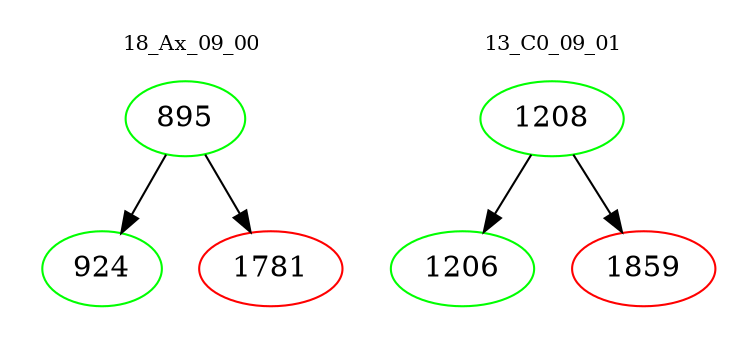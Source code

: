 digraph{
subgraph cluster_0 {
color = white
label = "18_Ax_09_00";
fontsize=10;
T0_895 [label="895", color="green"]
T0_895 -> T0_924 [color="black"]
T0_924 [label="924", color="green"]
T0_895 -> T0_1781 [color="black"]
T0_1781 [label="1781", color="red"]
}
subgraph cluster_1 {
color = white
label = "13_C0_09_01";
fontsize=10;
T1_1208 [label="1208", color="green"]
T1_1208 -> T1_1206 [color="black"]
T1_1206 [label="1206", color="green"]
T1_1208 -> T1_1859 [color="black"]
T1_1859 [label="1859", color="red"]
}
}
